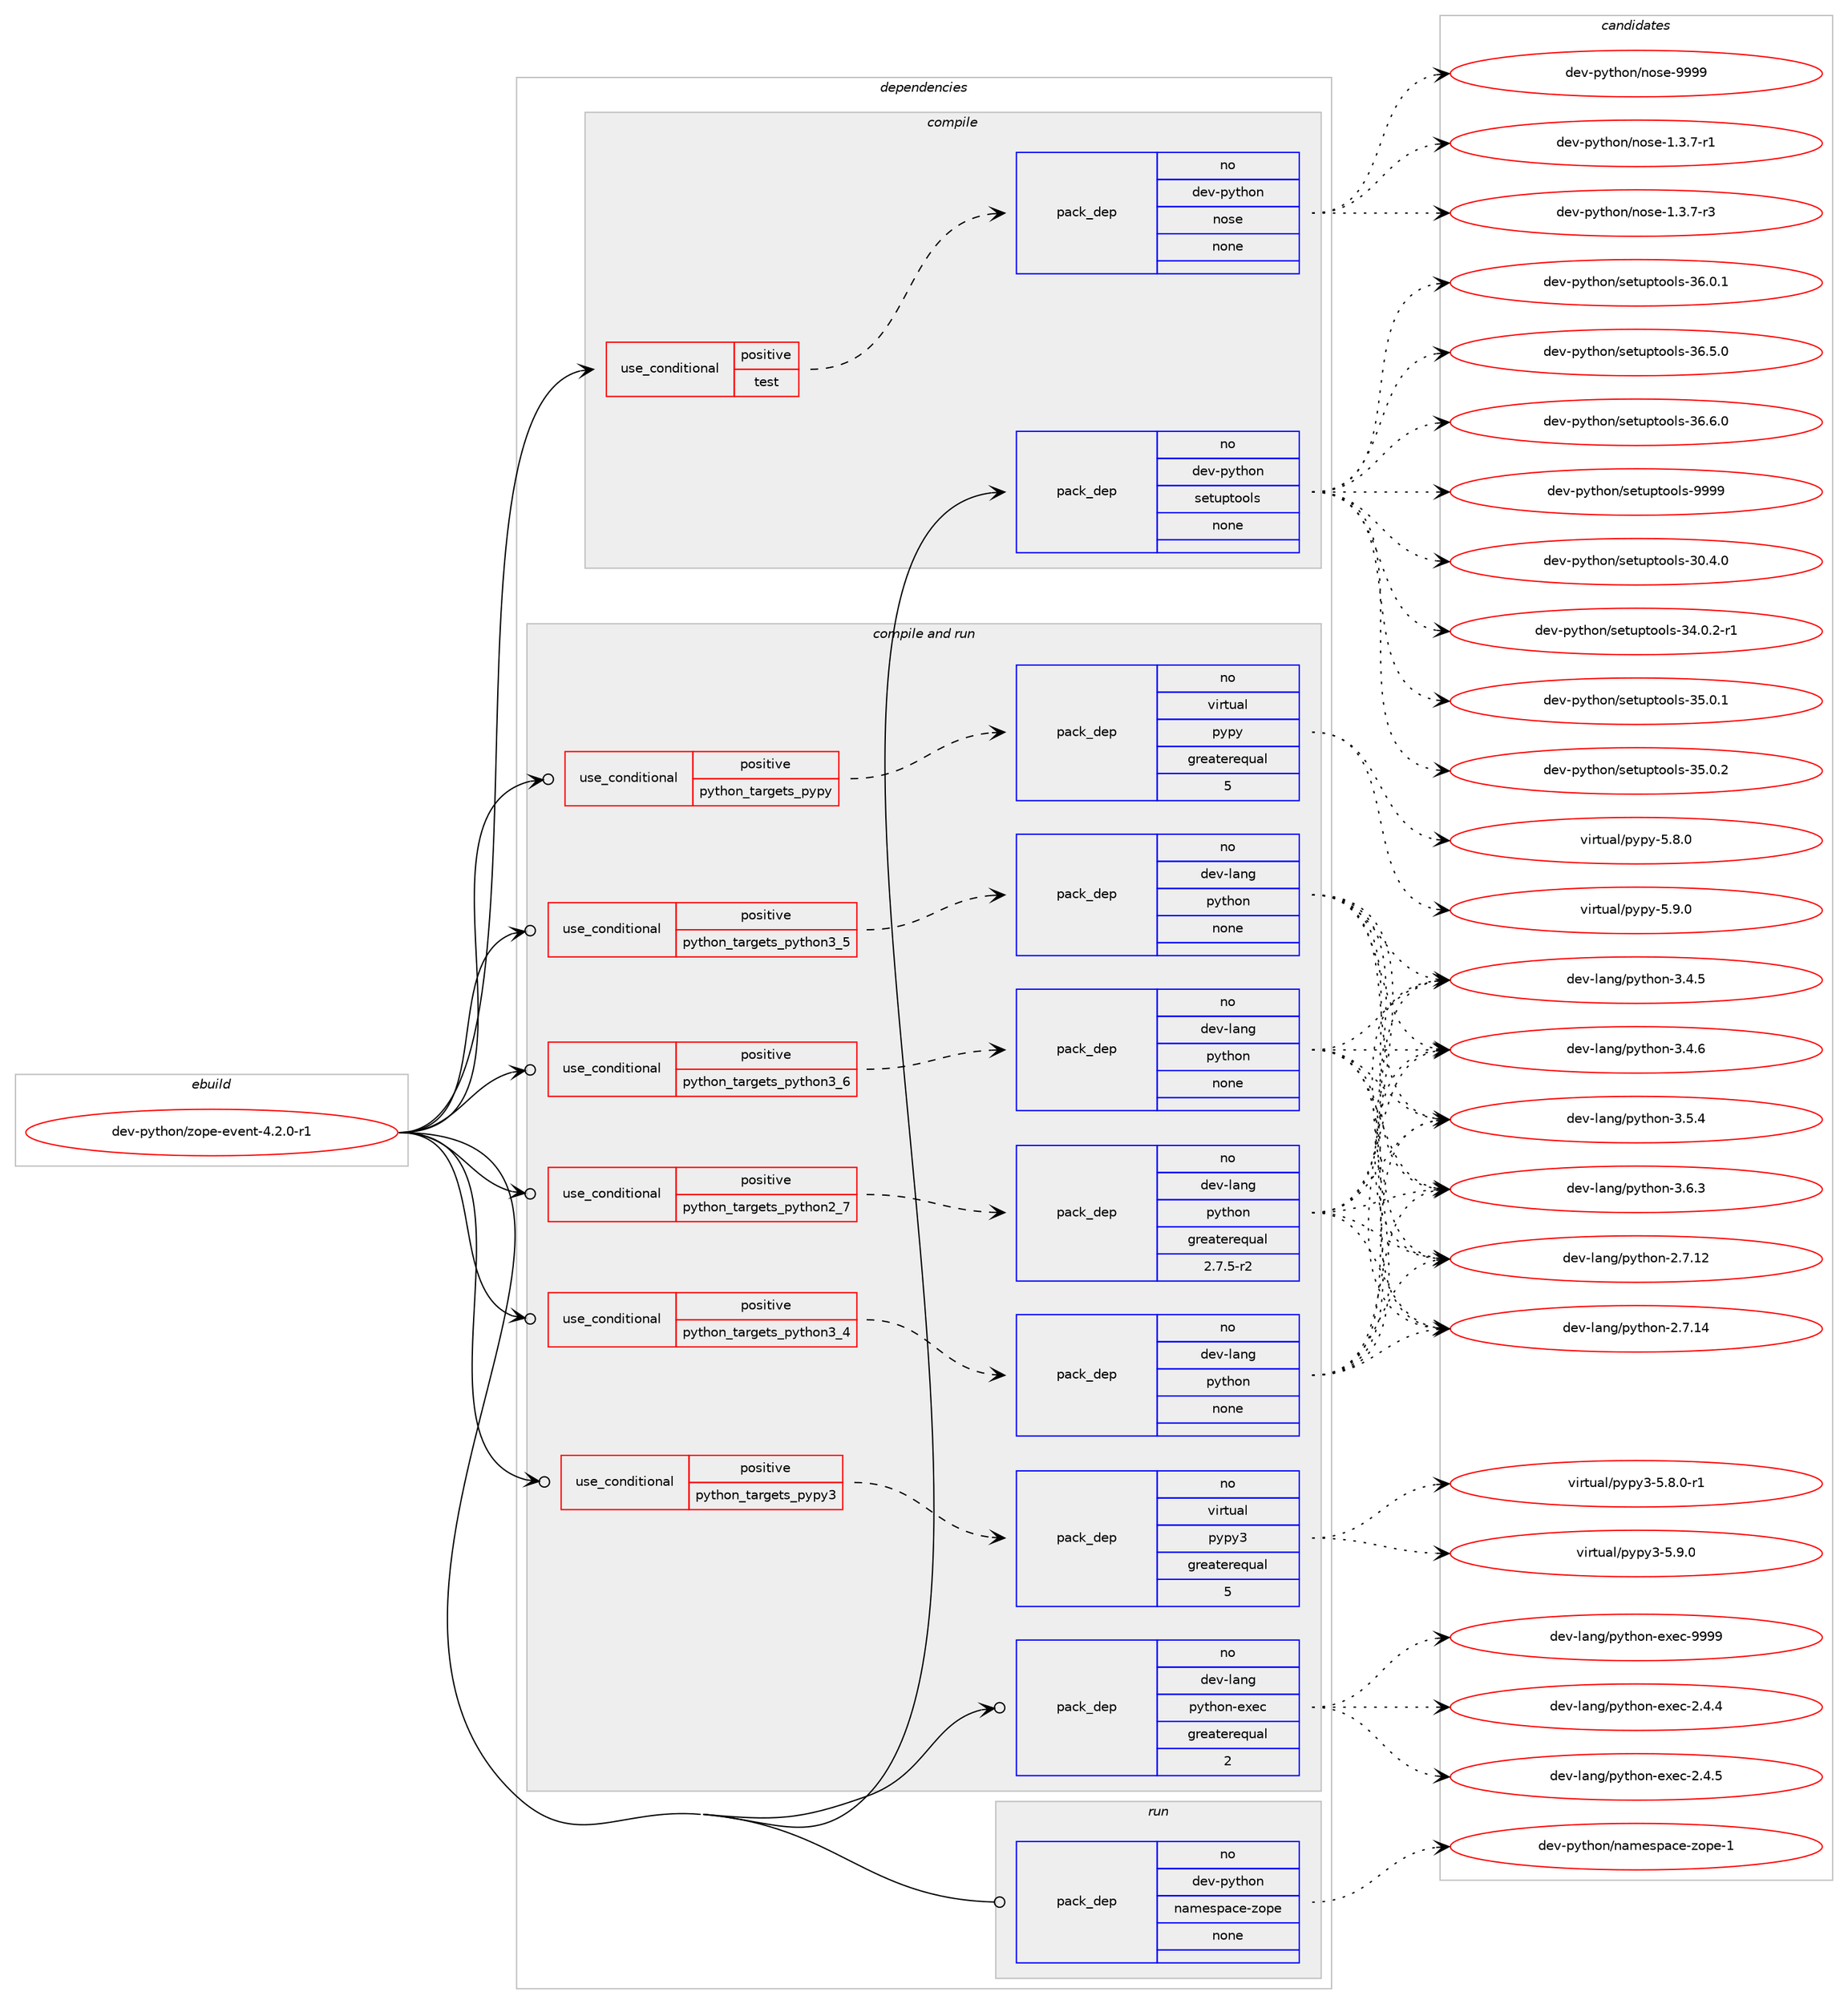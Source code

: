 digraph prolog {

# *************
# Graph options
# *************

newrank=true;
concentrate=true;
compound=true;
graph [rankdir=LR,fontname=Helvetica,fontsize=10,ranksep=1.5];#, ranksep=2.5, nodesep=0.2];
edge  [arrowhead=vee];
node  [fontname=Helvetica,fontsize=10];

# **********
# The ebuild
# **********

subgraph cluster_leftcol {
color=gray;
rank=same;
label=<<i>ebuild</i>>;
id [label="dev-python/zope-event-4.2.0-r1", color=red, width=4, href="../dev-python/zope-event-4.2.0-r1.svg"];
}

# ****************
# The dependencies
# ****************

subgraph cluster_midcol {
color=gray;
label=<<i>dependencies</i>>;
subgraph cluster_compile {
fillcolor="#eeeeee";
style=filled;
label=<<i>compile</i>>;
subgraph cond44128 {
dependency194897 [label=<<TABLE BORDER="0" CELLBORDER="1" CELLSPACING="0" CELLPADDING="4"><TR><TD ROWSPAN="3" CELLPADDING="10">use_conditional</TD></TR><TR><TD>positive</TD></TR><TR><TD>test</TD></TR></TABLE>>, shape=none, color=red];
subgraph pack146804 {
dependency194898 [label=<<TABLE BORDER="0" CELLBORDER="1" CELLSPACING="0" CELLPADDING="4" WIDTH="220"><TR><TD ROWSPAN="6" CELLPADDING="30">pack_dep</TD></TR><TR><TD WIDTH="110">no</TD></TR><TR><TD>dev-python</TD></TR><TR><TD>nose</TD></TR><TR><TD>none</TD></TR><TR><TD></TD></TR></TABLE>>, shape=none, color=blue];
}
dependency194897:e -> dependency194898:w [weight=20,style="dashed",arrowhead="vee"];
}
id:e -> dependency194897:w [weight=20,style="solid",arrowhead="vee"];
subgraph pack146805 {
dependency194899 [label=<<TABLE BORDER="0" CELLBORDER="1" CELLSPACING="0" CELLPADDING="4" WIDTH="220"><TR><TD ROWSPAN="6" CELLPADDING="30">pack_dep</TD></TR><TR><TD WIDTH="110">no</TD></TR><TR><TD>dev-python</TD></TR><TR><TD>setuptools</TD></TR><TR><TD>none</TD></TR><TR><TD></TD></TR></TABLE>>, shape=none, color=blue];
}
id:e -> dependency194899:w [weight=20,style="solid",arrowhead="vee"];
}
subgraph cluster_compileandrun {
fillcolor="#eeeeee";
style=filled;
label=<<i>compile and run</i>>;
subgraph cond44129 {
dependency194900 [label=<<TABLE BORDER="0" CELLBORDER="1" CELLSPACING="0" CELLPADDING="4"><TR><TD ROWSPAN="3" CELLPADDING="10">use_conditional</TD></TR><TR><TD>positive</TD></TR><TR><TD>python_targets_pypy</TD></TR></TABLE>>, shape=none, color=red];
subgraph pack146806 {
dependency194901 [label=<<TABLE BORDER="0" CELLBORDER="1" CELLSPACING="0" CELLPADDING="4" WIDTH="220"><TR><TD ROWSPAN="6" CELLPADDING="30">pack_dep</TD></TR><TR><TD WIDTH="110">no</TD></TR><TR><TD>virtual</TD></TR><TR><TD>pypy</TD></TR><TR><TD>greaterequal</TD></TR><TR><TD>5</TD></TR></TABLE>>, shape=none, color=blue];
}
dependency194900:e -> dependency194901:w [weight=20,style="dashed",arrowhead="vee"];
}
id:e -> dependency194900:w [weight=20,style="solid",arrowhead="odotvee"];
subgraph cond44130 {
dependency194902 [label=<<TABLE BORDER="0" CELLBORDER="1" CELLSPACING="0" CELLPADDING="4"><TR><TD ROWSPAN="3" CELLPADDING="10">use_conditional</TD></TR><TR><TD>positive</TD></TR><TR><TD>python_targets_pypy3</TD></TR></TABLE>>, shape=none, color=red];
subgraph pack146807 {
dependency194903 [label=<<TABLE BORDER="0" CELLBORDER="1" CELLSPACING="0" CELLPADDING="4" WIDTH="220"><TR><TD ROWSPAN="6" CELLPADDING="30">pack_dep</TD></TR><TR><TD WIDTH="110">no</TD></TR><TR><TD>virtual</TD></TR><TR><TD>pypy3</TD></TR><TR><TD>greaterequal</TD></TR><TR><TD>5</TD></TR></TABLE>>, shape=none, color=blue];
}
dependency194902:e -> dependency194903:w [weight=20,style="dashed",arrowhead="vee"];
}
id:e -> dependency194902:w [weight=20,style="solid",arrowhead="odotvee"];
subgraph cond44131 {
dependency194904 [label=<<TABLE BORDER="0" CELLBORDER="1" CELLSPACING="0" CELLPADDING="4"><TR><TD ROWSPAN="3" CELLPADDING="10">use_conditional</TD></TR><TR><TD>positive</TD></TR><TR><TD>python_targets_python2_7</TD></TR></TABLE>>, shape=none, color=red];
subgraph pack146808 {
dependency194905 [label=<<TABLE BORDER="0" CELLBORDER="1" CELLSPACING="0" CELLPADDING="4" WIDTH="220"><TR><TD ROWSPAN="6" CELLPADDING="30">pack_dep</TD></TR><TR><TD WIDTH="110">no</TD></TR><TR><TD>dev-lang</TD></TR><TR><TD>python</TD></TR><TR><TD>greaterequal</TD></TR><TR><TD>2.7.5-r2</TD></TR></TABLE>>, shape=none, color=blue];
}
dependency194904:e -> dependency194905:w [weight=20,style="dashed",arrowhead="vee"];
}
id:e -> dependency194904:w [weight=20,style="solid",arrowhead="odotvee"];
subgraph cond44132 {
dependency194906 [label=<<TABLE BORDER="0" CELLBORDER="1" CELLSPACING="0" CELLPADDING="4"><TR><TD ROWSPAN="3" CELLPADDING="10">use_conditional</TD></TR><TR><TD>positive</TD></TR><TR><TD>python_targets_python3_4</TD></TR></TABLE>>, shape=none, color=red];
subgraph pack146809 {
dependency194907 [label=<<TABLE BORDER="0" CELLBORDER="1" CELLSPACING="0" CELLPADDING="4" WIDTH="220"><TR><TD ROWSPAN="6" CELLPADDING="30">pack_dep</TD></TR><TR><TD WIDTH="110">no</TD></TR><TR><TD>dev-lang</TD></TR><TR><TD>python</TD></TR><TR><TD>none</TD></TR><TR><TD></TD></TR></TABLE>>, shape=none, color=blue];
}
dependency194906:e -> dependency194907:w [weight=20,style="dashed",arrowhead="vee"];
}
id:e -> dependency194906:w [weight=20,style="solid",arrowhead="odotvee"];
subgraph cond44133 {
dependency194908 [label=<<TABLE BORDER="0" CELLBORDER="1" CELLSPACING="0" CELLPADDING="4"><TR><TD ROWSPAN="3" CELLPADDING="10">use_conditional</TD></TR><TR><TD>positive</TD></TR><TR><TD>python_targets_python3_5</TD></TR></TABLE>>, shape=none, color=red];
subgraph pack146810 {
dependency194909 [label=<<TABLE BORDER="0" CELLBORDER="1" CELLSPACING="0" CELLPADDING="4" WIDTH="220"><TR><TD ROWSPAN="6" CELLPADDING="30">pack_dep</TD></TR><TR><TD WIDTH="110">no</TD></TR><TR><TD>dev-lang</TD></TR><TR><TD>python</TD></TR><TR><TD>none</TD></TR><TR><TD></TD></TR></TABLE>>, shape=none, color=blue];
}
dependency194908:e -> dependency194909:w [weight=20,style="dashed",arrowhead="vee"];
}
id:e -> dependency194908:w [weight=20,style="solid",arrowhead="odotvee"];
subgraph cond44134 {
dependency194910 [label=<<TABLE BORDER="0" CELLBORDER="1" CELLSPACING="0" CELLPADDING="4"><TR><TD ROWSPAN="3" CELLPADDING="10">use_conditional</TD></TR><TR><TD>positive</TD></TR><TR><TD>python_targets_python3_6</TD></TR></TABLE>>, shape=none, color=red];
subgraph pack146811 {
dependency194911 [label=<<TABLE BORDER="0" CELLBORDER="1" CELLSPACING="0" CELLPADDING="4" WIDTH="220"><TR><TD ROWSPAN="6" CELLPADDING="30">pack_dep</TD></TR><TR><TD WIDTH="110">no</TD></TR><TR><TD>dev-lang</TD></TR><TR><TD>python</TD></TR><TR><TD>none</TD></TR><TR><TD></TD></TR></TABLE>>, shape=none, color=blue];
}
dependency194910:e -> dependency194911:w [weight=20,style="dashed",arrowhead="vee"];
}
id:e -> dependency194910:w [weight=20,style="solid",arrowhead="odotvee"];
subgraph pack146812 {
dependency194912 [label=<<TABLE BORDER="0" CELLBORDER="1" CELLSPACING="0" CELLPADDING="4" WIDTH="220"><TR><TD ROWSPAN="6" CELLPADDING="30">pack_dep</TD></TR><TR><TD WIDTH="110">no</TD></TR><TR><TD>dev-lang</TD></TR><TR><TD>python-exec</TD></TR><TR><TD>greaterequal</TD></TR><TR><TD>2</TD></TR></TABLE>>, shape=none, color=blue];
}
id:e -> dependency194912:w [weight=20,style="solid",arrowhead="odotvee"];
}
subgraph cluster_run {
fillcolor="#eeeeee";
style=filled;
label=<<i>run</i>>;
subgraph pack146813 {
dependency194913 [label=<<TABLE BORDER="0" CELLBORDER="1" CELLSPACING="0" CELLPADDING="4" WIDTH="220"><TR><TD ROWSPAN="6" CELLPADDING="30">pack_dep</TD></TR><TR><TD WIDTH="110">no</TD></TR><TR><TD>dev-python</TD></TR><TR><TD>namespace-zope</TD></TR><TR><TD>none</TD></TR><TR><TD></TD></TR></TABLE>>, shape=none, color=blue];
}
id:e -> dependency194913:w [weight=20,style="solid",arrowhead="odot"];
}
}

# **************
# The candidates
# **************

subgraph cluster_choices {
rank=same;
color=gray;
label=<<i>candidates</i>>;

subgraph choice146804 {
color=black;
nodesep=1;
choice10010111845112121116104111110471101111151014549465146554511449 [label="dev-python/nose-1.3.7-r1", color=red, width=4,href="../dev-python/nose-1.3.7-r1.svg"];
choice10010111845112121116104111110471101111151014549465146554511451 [label="dev-python/nose-1.3.7-r3", color=red, width=4,href="../dev-python/nose-1.3.7-r3.svg"];
choice10010111845112121116104111110471101111151014557575757 [label="dev-python/nose-9999", color=red, width=4,href="../dev-python/nose-9999.svg"];
dependency194898:e -> choice10010111845112121116104111110471101111151014549465146554511449:w [style=dotted,weight="100"];
dependency194898:e -> choice10010111845112121116104111110471101111151014549465146554511451:w [style=dotted,weight="100"];
dependency194898:e -> choice10010111845112121116104111110471101111151014557575757:w [style=dotted,weight="100"];
}
subgraph choice146805 {
color=black;
nodesep=1;
choice100101118451121211161041111104711510111611711211611111110811545514846524648 [label="dev-python/setuptools-30.4.0", color=red, width=4,href="../dev-python/setuptools-30.4.0.svg"];
choice1001011184511212111610411111047115101116117112116111111108115455152464846504511449 [label="dev-python/setuptools-34.0.2-r1", color=red, width=4,href="../dev-python/setuptools-34.0.2-r1.svg"];
choice100101118451121211161041111104711510111611711211611111110811545515346484649 [label="dev-python/setuptools-35.0.1", color=red, width=4,href="../dev-python/setuptools-35.0.1.svg"];
choice100101118451121211161041111104711510111611711211611111110811545515346484650 [label="dev-python/setuptools-35.0.2", color=red, width=4,href="../dev-python/setuptools-35.0.2.svg"];
choice100101118451121211161041111104711510111611711211611111110811545515446484649 [label="dev-python/setuptools-36.0.1", color=red, width=4,href="../dev-python/setuptools-36.0.1.svg"];
choice100101118451121211161041111104711510111611711211611111110811545515446534648 [label="dev-python/setuptools-36.5.0", color=red, width=4,href="../dev-python/setuptools-36.5.0.svg"];
choice100101118451121211161041111104711510111611711211611111110811545515446544648 [label="dev-python/setuptools-36.6.0", color=red, width=4,href="../dev-python/setuptools-36.6.0.svg"];
choice10010111845112121116104111110471151011161171121161111111081154557575757 [label="dev-python/setuptools-9999", color=red, width=4,href="../dev-python/setuptools-9999.svg"];
dependency194899:e -> choice100101118451121211161041111104711510111611711211611111110811545514846524648:w [style=dotted,weight="100"];
dependency194899:e -> choice1001011184511212111610411111047115101116117112116111111108115455152464846504511449:w [style=dotted,weight="100"];
dependency194899:e -> choice100101118451121211161041111104711510111611711211611111110811545515346484649:w [style=dotted,weight="100"];
dependency194899:e -> choice100101118451121211161041111104711510111611711211611111110811545515346484650:w [style=dotted,weight="100"];
dependency194899:e -> choice100101118451121211161041111104711510111611711211611111110811545515446484649:w [style=dotted,weight="100"];
dependency194899:e -> choice100101118451121211161041111104711510111611711211611111110811545515446534648:w [style=dotted,weight="100"];
dependency194899:e -> choice100101118451121211161041111104711510111611711211611111110811545515446544648:w [style=dotted,weight="100"];
dependency194899:e -> choice10010111845112121116104111110471151011161171121161111111081154557575757:w [style=dotted,weight="100"];
}
subgraph choice146806 {
color=black;
nodesep=1;
choice1181051141161179710847112121112121455346564648 [label="virtual/pypy-5.8.0", color=red, width=4,href="../virtual/pypy-5.8.0.svg"];
choice1181051141161179710847112121112121455346574648 [label="virtual/pypy-5.9.0", color=red, width=4,href="../virtual/pypy-5.9.0.svg"];
dependency194901:e -> choice1181051141161179710847112121112121455346564648:w [style=dotted,weight="100"];
dependency194901:e -> choice1181051141161179710847112121112121455346574648:w [style=dotted,weight="100"];
}
subgraph choice146807 {
color=black;
nodesep=1;
choice1181051141161179710847112121112121514553465646484511449 [label="virtual/pypy3-5.8.0-r1", color=red, width=4,href="../virtual/pypy3-5.8.0-r1.svg"];
choice118105114116117971084711212111212151455346574648 [label="virtual/pypy3-5.9.0", color=red, width=4,href="../virtual/pypy3-5.9.0.svg"];
dependency194903:e -> choice1181051141161179710847112121112121514553465646484511449:w [style=dotted,weight="100"];
dependency194903:e -> choice118105114116117971084711212111212151455346574648:w [style=dotted,weight="100"];
}
subgraph choice146808 {
color=black;
nodesep=1;
choice10010111845108971101034711212111610411111045504655464950 [label="dev-lang/python-2.7.12", color=red, width=4,href="../dev-lang/python-2.7.12.svg"];
choice10010111845108971101034711212111610411111045504655464952 [label="dev-lang/python-2.7.14", color=red, width=4,href="../dev-lang/python-2.7.14.svg"];
choice100101118451089711010347112121116104111110455146524653 [label="dev-lang/python-3.4.5", color=red, width=4,href="../dev-lang/python-3.4.5.svg"];
choice100101118451089711010347112121116104111110455146524654 [label="dev-lang/python-3.4.6", color=red, width=4,href="../dev-lang/python-3.4.6.svg"];
choice100101118451089711010347112121116104111110455146534652 [label="dev-lang/python-3.5.4", color=red, width=4,href="../dev-lang/python-3.5.4.svg"];
choice100101118451089711010347112121116104111110455146544651 [label="dev-lang/python-3.6.3", color=red, width=4,href="../dev-lang/python-3.6.3.svg"];
dependency194905:e -> choice10010111845108971101034711212111610411111045504655464950:w [style=dotted,weight="100"];
dependency194905:e -> choice10010111845108971101034711212111610411111045504655464952:w [style=dotted,weight="100"];
dependency194905:e -> choice100101118451089711010347112121116104111110455146524653:w [style=dotted,weight="100"];
dependency194905:e -> choice100101118451089711010347112121116104111110455146524654:w [style=dotted,weight="100"];
dependency194905:e -> choice100101118451089711010347112121116104111110455146534652:w [style=dotted,weight="100"];
dependency194905:e -> choice100101118451089711010347112121116104111110455146544651:w [style=dotted,weight="100"];
}
subgraph choice146809 {
color=black;
nodesep=1;
choice10010111845108971101034711212111610411111045504655464950 [label="dev-lang/python-2.7.12", color=red, width=4,href="../dev-lang/python-2.7.12.svg"];
choice10010111845108971101034711212111610411111045504655464952 [label="dev-lang/python-2.7.14", color=red, width=4,href="../dev-lang/python-2.7.14.svg"];
choice100101118451089711010347112121116104111110455146524653 [label="dev-lang/python-3.4.5", color=red, width=4,href="../dev-lang/python-3.4.5.svg"];
choice100101118451089711010347112121116104111110455146524654 [label="dev-lang/python-3.4.6", color=red, width=4,href="../dev-lang/python-3.4.6.svg"];
choice100101118451089711010347112121116104111110455146534652 [label="dev-lang/python-3.5.4", color=red, width=4,href="../dev-lang/python-3.5.4.svg"];
choice100101118451089711010347112121116104111110455146544651 [label="dev-lang/python-3.6.3", color=red, width=4,href="../dev-lang/python-3.6.3.svg"];
dependency194907:e -> choice10010111845108971101034711212111610411111045504655464950:w [style=dotted,weight="100"];
dependency194907:e -> choice10010111845108971101034711212111610411111045504655464952:w [style=dotted,weight="100"];
dependency194907:e -> choice100101118451089711010347112121116104111110455146524653:w [style=dotted,weight="100"];
dependency194907:e -> choice100101118451089711010347112121116104111110455146524654:w [style=dotted,weight="100"];
dependency194907:e -> choice100101118451089711010347112121116104111110455146534652:w [style=dotted,weight="100"];
dependency194907:e -> choice100101118451089711010347112121116104111110455146544651:w [style=dotted,weight="100"];
}
subgraph choice146810 {
color=black;
nodesep=1;
choice10010111845108971101034711212111610411111045504655464950 [label="dev-lang/python-2.7.12", color=red, width=4,href="../dev-lang/python-2.7.12.svg"];
choice10010111845108971101034711212111610411111045504655464952 [label="dev-lang/python-2.7.14", color=red, width=4,href="../dev-lang/python-2.7.14.svg"];
choice100101118451089711010347112121116104111110455146524653 [label="dev-lang/python-3.4.5", color=red, width=4,href="../dev-lang/python-3.4.5.svg"];
choice100101118451089711010347112121116104111110455146524654 [label="dev-lang/python-3.4.6", color=red, width=4,href="../dev-lang/python-3.4.6.svg"];
choice100101118451089711010347112121116104111110455146534652 [label="dev-lang/python-3.5.4", color=red, width=4,href="../dev-lang/python-3.5.4.svg"];
choice100101118451089711010347112121116104111110455146544651 [label="dev-lang/python-3.6.3", color=red, width=4,href="../dev-lang/python-3.6.3.svg"];
dependency194909:e -> choice10010111845108971101034711212111610411111045504655464950:w [style=dotted,weight="100"];
dependency194909:e -> choice10010111845108971101034711212111610411111045504655464952:w [style=dotted,weight="100"];
dependency194909:e -> choice100101118451089711010347112121116104111110455146524653:w [style=dotted,weight="100"];
dependency194909:e -> choice100101118451089711010347112121116104111110455146524654:w [style=dotted,weight="100"];
dependency194909:e -> choice100101118451089711010347112121116104111110455146534652:w [style=dotted,weight="100"];
dependency194909:e -> choice100101118451089711010347112121116104111110455146544651:w [style=dotted,weight="100"];
}
subgraph choice146811 {
color=black;
nodesep=1;
choice10010111845108971101034711212111610411111045504655464950 [label="dev-lang/python-2.7.12", color=red, width=4,href="../dev-lang/python-2.7.12.svg"];
choice10010111845108971101034711212111610411111045504655464952 [label="dev-lang/python-2.7.14", color=red, width=4,href="../dev-lang/python-2.7.14.svg"];
choice100101118451089711010347112121116104111110455146524653 [label="dev-lang/python-3.4.5", color=red, width=4,href="../dev-lang/python-3.4.5.svg"];
choice100101118451089711010347112121116104111110455146524654 [label="dev-lang/python-3.4.6", color=red, width=4,href="../dev-lang/python-3.4.6.svg"];
choice100101118451089711010347112121116104111110455146534652 [label="dev-lang/python-3.5.4", color=red, width=4,href="../dev-lang/python-3.5.4.svg"];
choice100101118451089711010347112121116104111110455146544651 [label="dev-lang/python-3.6.3", color=red, width=4,href="../dev-lang/python-3.6.3.svg"];
dependency194911:e -> choice10010111845108971101034711212111610411111045504655464950:w [style=dotted,weight="100"];
dependency194911:e -> choice10010111845108971101034711212111610411111045504655464952:w [style=dotted,weight="100"];
dependency194911:e -> choice100101118451089711010347112121116104111110455146524653:w [style=dotted,weight="100"];
dependency194911:e -> choice100101118451089711010347112121116104111110455146524654:w [style=dotted,weight="100"];
dependency194911:e -> choice100101118451089711010347112121116104111110455146534652:w [style=dotted,weight="100"];
dependency194911:e -> choice100101118451089711010347112121116104111110455146544651:w [style=dotted,weight="100"];
}
subgraph choice146812 {
color=black;
nodesep=1;
choice1001011184510897110103471121211161041111104510112010199455046524652 [label="dev-lang/python-exec-2.4.4", color=red, width=4,href="../dev-lang/python-exec-2.4.4.svg"];
choice1001011184510897110103471121211161041111104510112010199455046524653 [label="dev-lang/python-exec-2.4.5", color=red, width=4,href="../dev-lang/python-exec-2.4.5.svg"];
choice10010111845108971101034711212111610411111045101120101994557575757 [label="dev-lang/python-exec-9999", color=red, width=4,href="../dev-lang/python-exec-9999.svg"];
dependency194912:e -> choice1001011184510897110103471121211161041111104510112010199455046524652:w [style=dotted,weight="100"];
dependency194912:e -> choice1001011184510897110103471121211161041111104510112010199455046524653:w [style=dotted,weight="100"];
dependency194912:e -> choice10010111845108971101034711212111610411111045101120101994557575757:w [style=dotted,weight="100"];
}
subgraph choice146813 {
color=black;
nodesep=1;
choice1001011184511212111610411111047110971091011151129799101451221111121014549 [label="dev-python/namespace-zope-1", color=red, width=4,href="../dev-python/namespace-zope-1.svg"];
dependency194913:e -> choice1001011184511212111610411111047110971091011151129799101451221111121014549:w [style=dotted,weight="100"];
}
}

}
